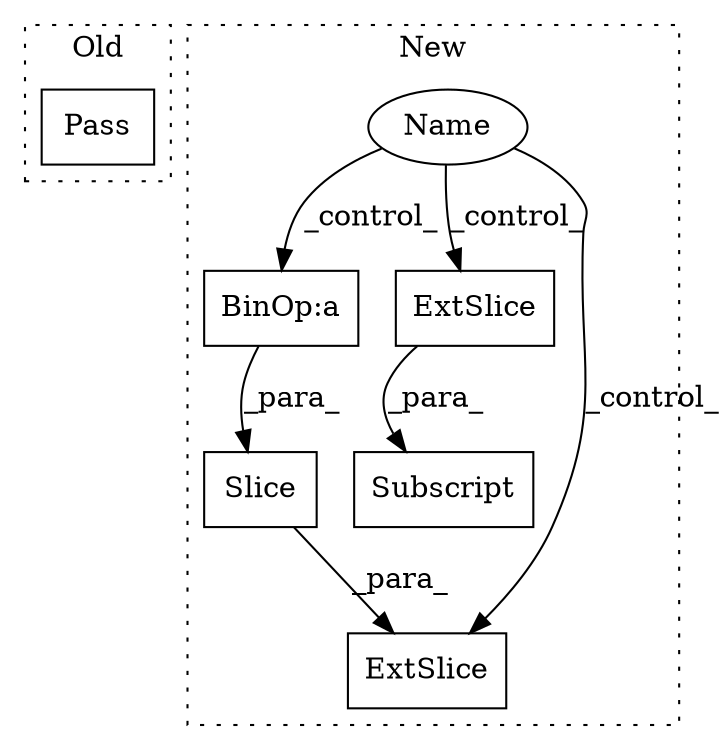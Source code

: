digraph G {
subgraph cluster0 {
1 [label="Pass" a="62" s="1684" l="4" shape="box"];
label = "Old";
style="dotted";
}
subgraph cluster1 {
2 [label="Slice" a="80" s="1856" l="6" shape="box"];
3 [label="BinOp:a" a="82" s="1870" l="3" shape="box"];
4 [label="ExtSlice" a="85" s="1940" l="3" shape="box"];
5 [label="Subscript" a="63" s="1940,0" l="19,0" shape="box"];
6 [label="ExtSlice" a="85" s="1852" l="3" shape="box"];
7 [label="Name" a="87" s="1723" l="11" shape="ellipse"];
label = "New";
style="dotted";
}
2 -> 6 [label="_para_"];
3 -> 2 [label="_para_"];
4 -> 5 [label="_para_"];
7 -> 6 [label="_control_"];
7 -> 4 [label="_control_"];
7 -> 3 [label="_control_"];
}